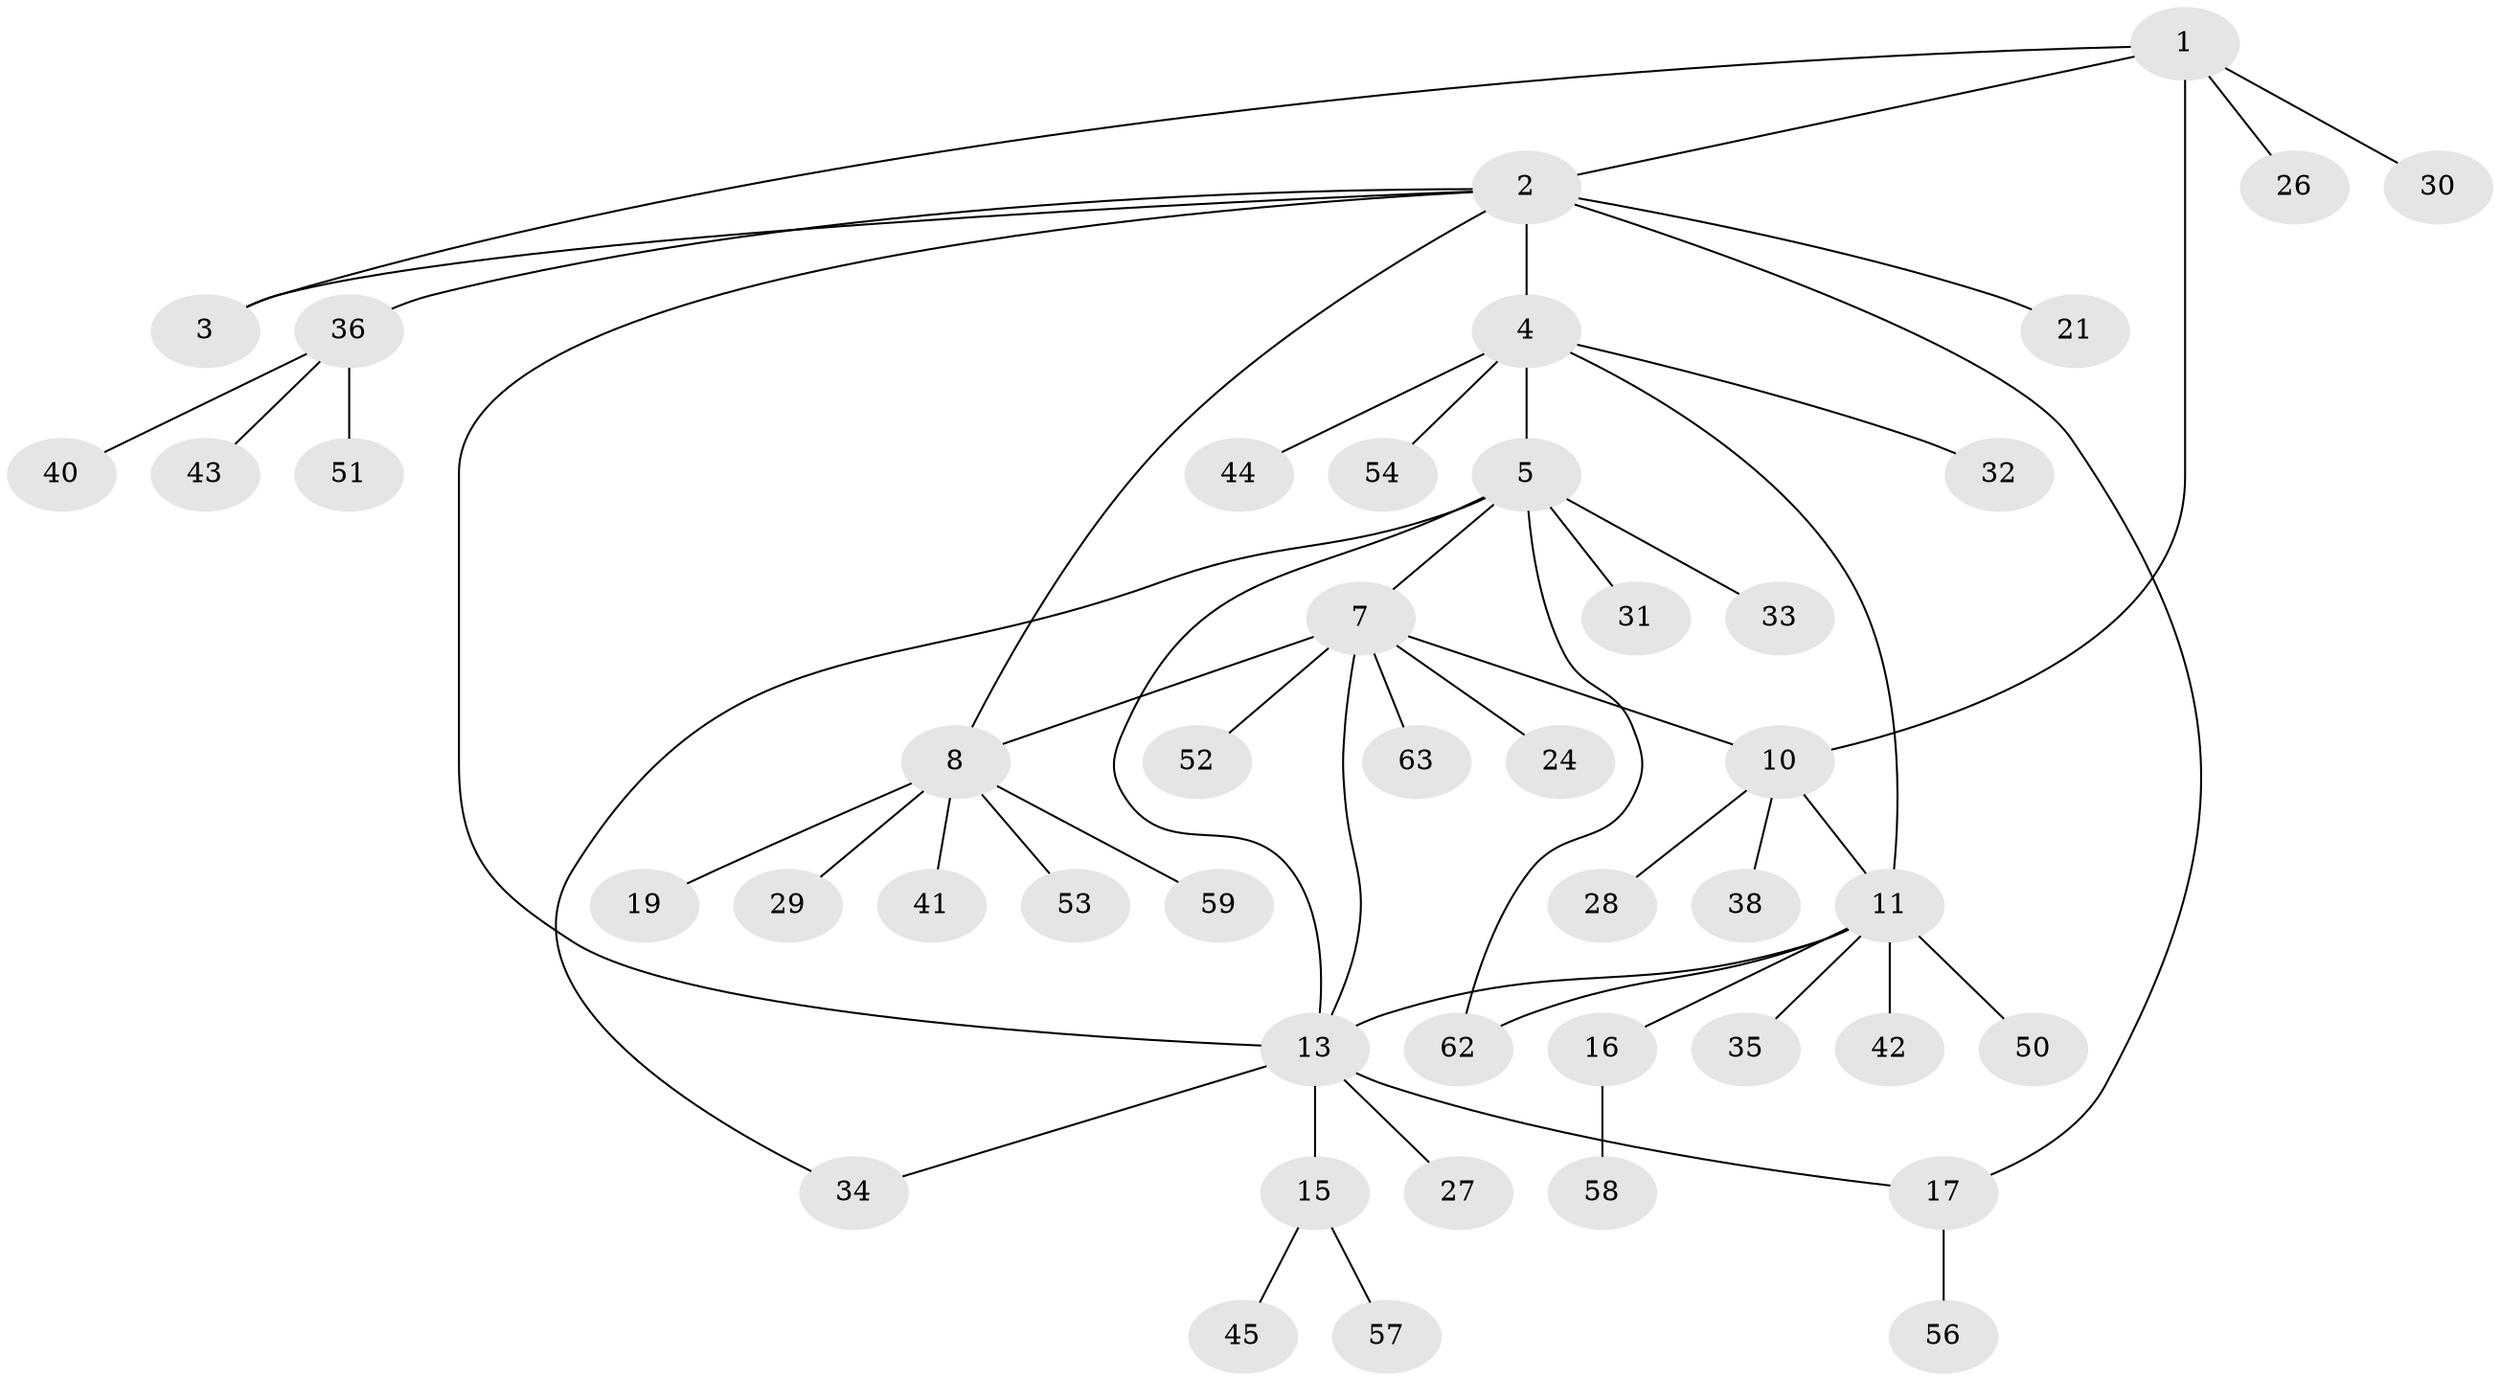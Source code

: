 // original degree distribution, {6: 0.06349206349206349, 9: 0.031746031746031744, 2: 0.14285714285714285, 7: 0.031746031746031744, 3: 0.047619047619047616, 8: 0.015873015873015872, 4: 0.047619047619047616, 5: 0.047619047619047616, 1: 0.5714285714285714}
// Generated by graph-tools (version 1.1) at 2025/11/02/27/25 16:11:31]
// undirected, 45 vertices, 54 edges
graph export_dot {
graph [start="1"]
  node [color=gray90,style=filled];
  1 [super="+20"];
  2 [super="+23"];
  3;
  4 [super="+6"];
  5 [super="+25"];
  7 [super="+22"];
  8 [super="+9"];
  10 [super="+48"];
  11 [super="+12"];
  13 [super="+14"];
  15 [super="+18"];
  16 [super="+47"];
  17 [super="+46"];
  19;
  21 [super="+39"];
  24;
  26;
  27 [super="+55"];
  28;
  29;
  30;
  31;
  32;
  33;
  34 [super="+37"];
  35;
  36 [super="+61"];
  38;
  40;
  41;
  42 [super="+60"];
  43;
  44;
  45 [super="+49"];
  50;
  51;
  52;
  53;
  54;
  56;
  57;
  58;
  59;
  62;
  63;
  1 -- 2;
  1 -- 3;
  1 -- 10;
  1 -- 26;
  1 -- 30;
  2 -- 3;
  2 -- 8;
  2 -- 13;
  2 -- 17;
  2 -- 21;
  2 -- 36;
  2 -- 4 [weight=2];
  4 -- 5 [weight=2];
  4 -- 11;
  4 -- 32;
  4 -- 44;
  4 -- 54;
  5 -- 7;
  5 -- 13;
  5 -- 31;
  5 -- 33;
  5 -- 34;
  5 -- 62;
  7 -- 8 [weight=2];
  7 -- 10;
  7 -- 24;
  7 -- 63;
  7 -- 52;
  7 -- 13;
  8 -- 41;
  8 -- 19;
  8 -- 53;
  8 -- 59;
  8 -- 29;
  10 -- 11 [weight=2];
  10 -- 28;
  10 -- 38;
  11 -- 35;
  11 -- 42;
  11 -- 16;
  11 -- 50;
  11 -- 62;
  11 -- 13;
  13 -- 15 [weight=2];
  13 -- 27;
  13 -- 17;
  13 -- 34;
  15 -- 45;
  15 -- 57;
  16 -- 58;
  17 -- 56;
  36 -- 40;
  36 -- 43;
  36 -- 51;
}
